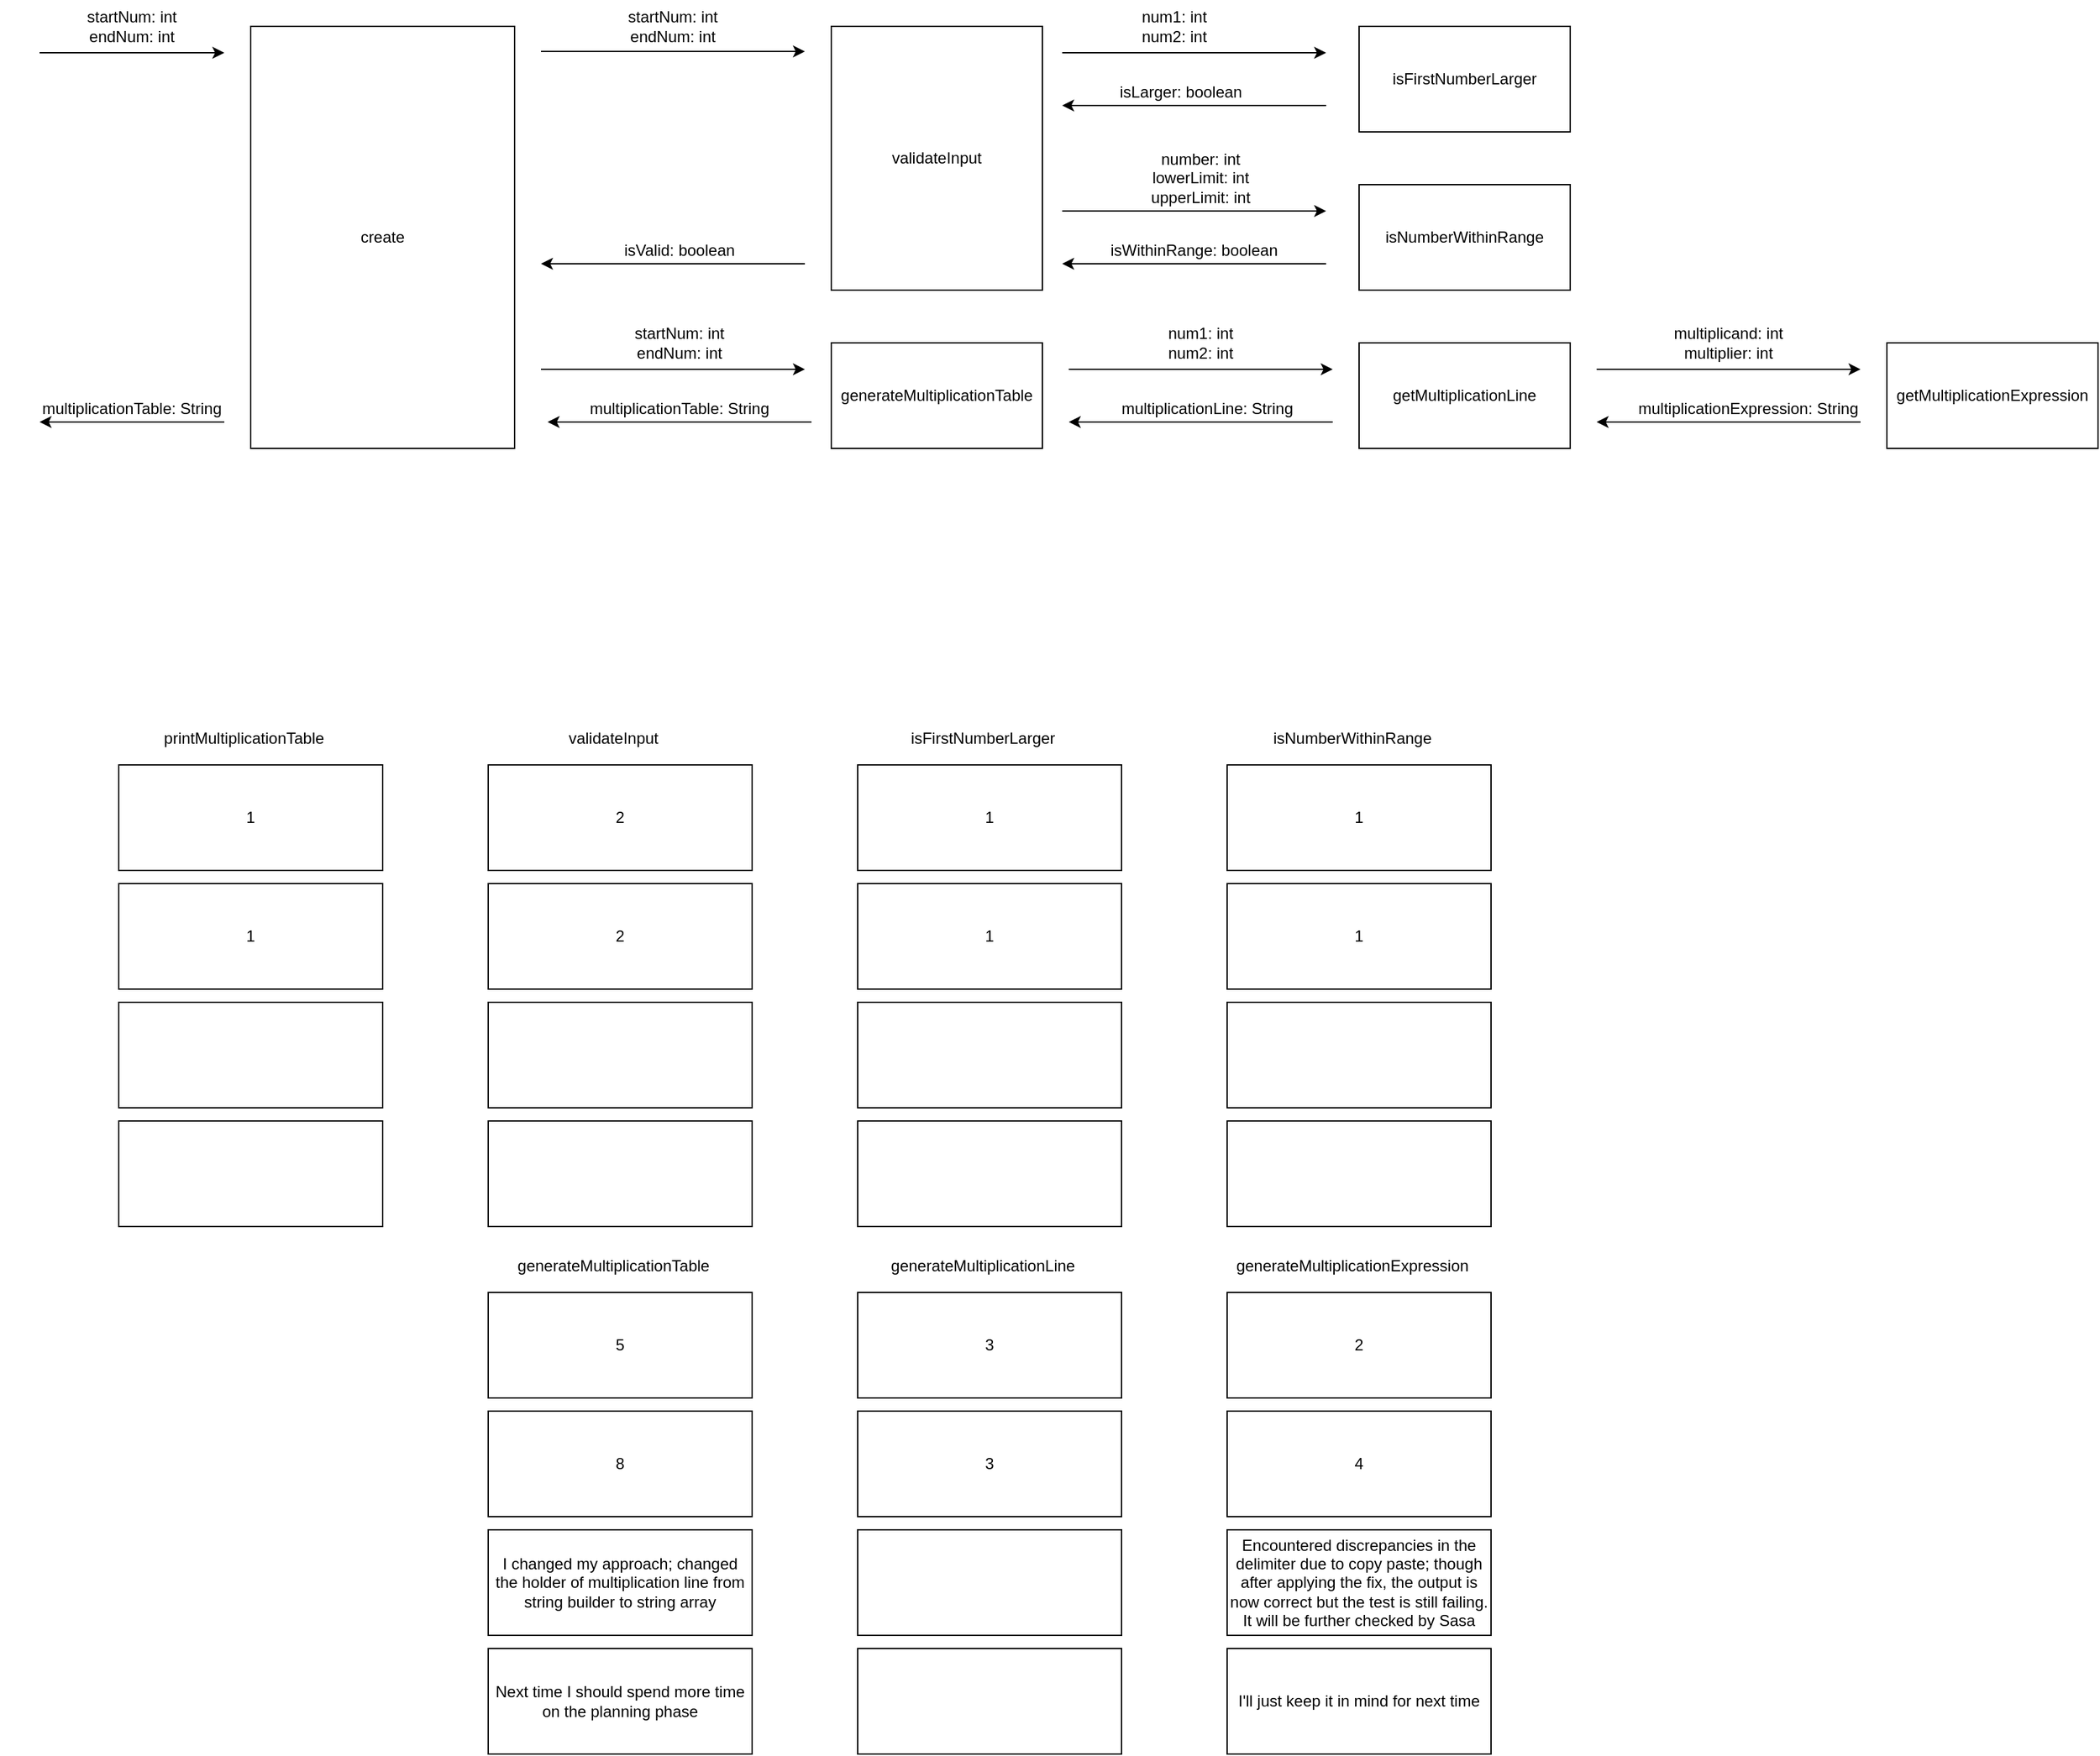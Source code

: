 <mxfile version="13.7.9" type="github">
  <diagram id="Q0f7LRrN739baXELMbWU" name="Page-1">
    <mxGraphModel dx="1360" dy="802" grid="1" gridSize="10" guides="1" tooltips="1" connect="1" arrows="1" fold="1" page="1" pageScale="1" pageWidth="850" pageHeight="1100" math="0" shadow="0">
      <root>
        <mxCell id="0" />
        <mxCell id="1" parent="0" />
        <mxCell id="J4rkRlu3v2zTEco57VOW-1" value="create" style="rounded=0;whiteSpace=wrap;html=1;" vertex="1" parent="1">
          <mxGeometry x="200" y="80" width="200" height="320" as="geometry" />
        </mxCell>
        <mxCell id="J4rkRlu3v2zTEco57VOW-2" value="isFirstNumberLarger" style="rounded=0;whiteSpace=wrap;html=1;" vertex="1" parent="1">
          <mxGeometry x="1040" y="80" width="160" height="80" as="geometry" />
        </mxCell>
        <mxCell id="J4rkRlu3v2zTEco57VOW-3" value="" style="endArrow=classic;html=1;" edge="1" parent="1">
          <mxGeometry width="50" height="50" relative="1" as="geometry">
            <mxPoint x="40" y="100" as="sourcePoint" />
            <mxPoint x="180" y="100" as="targetPoint" />
          </mxGeometry>
        </mxCell>
        <mxCell id="J4rkRlu3v2zTEco57VOW-4" value="" style="endArrow=classic;html=1;" edge="1" parent="1">
          <mxGeometry width="50" height="50" relative="1" as="geometry">
            <mxPoint x="180" y="380" as="sourcePoint" />
            <mxPoint x="40" y="380" as="targetPoint" />
          </mxGeometry>
        </mxCell>
        <mxCell id="J4rkRlu3v2zTEco57VOW-7" value="startNum: int&lt;br&gt;endNum: int" style="text;html=1;strokeColor=none;fillColor=none;align=center;verticalAlign=middle;whiteSpace=wrap;rounded=0;" vertex="1" parent="1">
          <mxGeometry x="30" y="60" width="160" height="40" as="geometry" />
        </mxCell>
        <mxCell id="J4rkRlu3v2zTEco57VOW-8" value="multiplicationTable: String" style="text;html=1;strokeColor=none;fillColor=none;align=center;verticalAlign=middle;whiteSpace=wrap;rounded=0;" vertex="1" parent="1">
          <mxGeometry x="10" y="360" width="200" height="20" as="geometry" />
        </mxCell>
        <mxCell id="J4rkRlu3v2zTEco57VOW-9" value="" style="endArrow=classic;html=1;" edge="1" parent="1">
          <mxGeometry width="50" height="50" relative="1" as="geometry">
            <mxPoint x="815" y="100" as="sourcePoint" />
            <mxPoint x="1015" y="100" as="targetPoint" />
          </mxGeometry>
        </mxCell>
        <mxCell id="J4rkRlu3v2zTEco57VOW-10" value="num1: int&lt;br&gt;num2: int" style="text;html=1;strokeColor=none;fillColor=none;align=center;verticalAlign=middle;whiteSpace=wrap;rounded=0;" vertex="1" parent="1">
          <mxGeometry x="820" y="60" width="160" height="40" as="geometry" />
        </mxCell>
        <mxCell id="J4rkRlu3v2zTEco57VOW-11" value="isLarger: boolean" style="text;html=1;strokeColor=none;fillColor=none;align=center;verticalAlign=middle;whiteSpace=wrap;rounded=0;" vertex="1" parent="1">
          <mxGeometry x="845" y="120" width="120" height="20" as="geometry" />
        </mxCell>
        <mxCell id="J4rkRlu3v2zTEco57VOW-12" value="" style="endArrow=classic;html=1;" edge="1" parent="1">
          <mxGeometry width="50" height="50" relative="1" as="geometry">
            <mxPoint x="1015" y="140" as="sourcePoint" />
            <mxPoint x="815" y="140" as="targetPoint" />
          </mxGeometry>
        </mxCell>
        <mxCell id="J4rkRlu3v2zTEco57VOW-13" value="isNumberWithinRange" style="rounded=0;whiteSpace=wrap;html=1;" vertex="1" parent="1">
          <mxGeometry x="1040" y="200" width="160" height="80" as="geometry" />
        </mxCell>
        <mxCell id="J4rkRlu3v2zTEco57VOW-14" value="number: int&lt;br&gt;lowerLimit: int&lt;br&gt;upperLimit: int" style="text;html=1;strokeColor=none;fillColor=none;align=center;verticalAlign=middle;whiteSpace=wrap;rounded=0;" vertex="1" parent="1">
          <mxGeometry x="800" y="170" width="240" height="50" as="geometry" />
        </mxCell>
        <mxCell id="J4rkRlu3v2zTEco57VOW-16" value="" style="endArrow=classic;html=1;" edge="1" parent="1">
          <mxGeometry width="50" height="50" relative="1" as="geometry">
            <mxPoint x="1015" y="260" as="sourcePoint" />
            <mxPoint x="815" y="260" as="targetPoint" />
          </mxGeometry>
        </mxCell>
        <mxCell id="J4rkRlu3v2zTEco57VOW-17" value="isWithinRange: boolean" style="text;html=1;strokeColor=none;fillColor=none;align=center;verticalAlign=middle;whiteSpace=wrap;rounded=0;" vertex="1" parent="1">
          <mxGeometry x="840" y="240" width="150" height="20" as="geometry" />
        </mxCell>
        <mxCell id="J4rkRlu3v2zTEco57VOW-18" value="generateMultiplicationTable" style="rounded=0;whiteSpace=wrap;html=1;" vertex="1" parent="1">
          <mxGeometry x="640" y="320" width="160" height="80" as="geometry" />
        </mxCell>
        <mxCell id="J4rkRlu3v2zTEco57VOW-19" value="startNum: int&lt;br&gt;endNum: int" style="text;html=1;strokeColor=none;fillColor=none;align=center;verticalAlign=middle;whiteSpace=wrap;rounded=0;" vertex="1" parent="1">
          <mxGeometry x="475" y="310" width="100" height="20" as="geometry" />
        </mxCell>
        <mxCell id="J4rkRlu3v2zTEco57VOW-20" value="multiplicationTable: String" style="text;html=1;strokeColor=none;fillColor=none;align=center;verticalAlign=middle;whiteSpace=wrap;rounded=0;" vertex="1" parent="1">
          <mxGeometry x="450" y="360" width="150" height="20" as="geometry" />
        </mxCell>
        <mxCell id="J4rkRlu3v2zTEco57VOW-21" value="" style="endArrow=classic;html=1;" edge="1" parent="1">
          <mxGeometry width="50" height="50" relative="1" as="geometry">
            <mxPoint x="420" y="340" as="sourcePoint" />
            <mxPoint x="620" y="340" as="targetPoint" />
          </mxGeometry>
        </mxCell>
        <mxCell id="J4rkRlu3v2zTEco57VOW-22" style="edgeStyle=orthogonalEdgeStyle;rounded=0;orthogonalLoop=1;jettySize=auto;html=1;exitX=0.5;exitY=1;exitDx=0;exitDy=0;" edge="1" parent="1" source="J4rkRlu3v2zTEco57VOW-19" target="J4rkRlu3v2zTEco57VOW-19">
          <mxGeometry relative="1" as="geometry" />
        </mxCell>
        <mxCell id="J4rkRlu3v2zTEco57VOW-23" value="" style="endArrow=classic;html=1;" edge="1" parent="1">
          <mxGeometry width="50" height="50" relative="1" as="geometry">
            <mxPoint x="625" y="380" as="sourcePoint" />
            <mxPoint x="425" y="380" as="targetPoint" />
          </mxGeometry>
        </mxCell>
        <mxCell id="J4rkRlu3v2zTEco57VOW-24" value="getMultiplicationLine" style="rounded=0;whiteSpace=wrap;html=1;" vertex="1" parent="1">
          <mxGeometry x="1040" y="320" width="160" height="80" as="geometry" />
        </mxCell>
        <mxCell id="J4rkRlu3v2zTEco57VOW-25" value="" style="endArrow=classic;html=1;" edge="1" parent="1">
          <mxGeometry width="50" height="50" relative="1" as="geometry">
            <mxPoint x="820" y="340" as="sourcePoint" />
            <mxPoint x="1020" y="340" as="targetPoint" />
          </mxGeometry>
        </mxCell>
        <mxCell id="J4rkRlu3v2zTEco57VOW-26" value="num1: int&lt;br&gt;num2: int" style="text;html=1;strokeColor=none;fillColor=none;align=center;verticalAlign=middle;whiteSpace=wrap;rounded=0;" vertex="1" parent="1">
          <mxGeometry x="845" y="300" width="150" height="40" as="geometry" />
        </mxCell>
        <mxCell id="J4rkRlu3v2zTEco57VOW-27" value="multiplicationLine: String" style="text;html=1;strokeColor=none;fillColor=none;align=center;verticalAlign=middle;whiteSpace=wrap;rounded=0;" vertex="1" parent="1">
          <mxGeometry x="850" y="360" width="150" height="20" as="geometry" />
        </mxCell>
        <mxCell id="J4rkRlu3v2zTEco57VOW-28" value="" style="endArrow=classic;html=1;" edge="1" parent="1">
          <mxGeometry width="50" height="50" relative="1" as="geometry">
            <mxPoint x="1020" y="380" as="sourcePoint" />
            <mxPoint x="820" y="380" as="targetPoint" />
          </mxGeometry>
        </mxCell>
        <mxCell id="J4rkRlu3v2zTEco57VOW-36" value="" style="endArrow=classic;html=1;" edge="1" parent="1">
          <mxGeometry width="50" height="50" relative="1" as="geometry">
            <mxPoint x="815" y="220" as="sourcePoint" />
            <mxPoint x="1015" y="220" as="targetPoint" />
          </mxGeometry>
        </mxCell>
        <mxCell id="J4rkRlu3v2zTEco57VOW-38" value="validateInput" style="rounded=0;whiteSpace=wrap;html=1;" vertex="1" parent="1">
          <mxGeometry x="640" y="80" width="160" height="200" as="geometry" />
        </mxCell>
        <mxCell id="J4rkRlu3v2zTEco57VOW-39" value="startNum: int&lt;br&gt;endNum: int" style="text;html=1;strokeColor=none;fillColor=none;align=center;verticalAlign=middle;whiteSpace=wrap;rounded=0;" vertex="1" parent="1">
          <mxGeometry x="440" y="60" width="160" height="40" as="geometry" />
        </mxCell>
        <mxCell id="J4rkRlu3v2zTEco57VOW-40" value="" style="endArrow=classic;html=1;" edge="1" parent="1">
          <mxGeometry width="50" height="50" relative="1" as="geometry">
            <mxPoint x="420" y="99" as="sourcePoint" />
            <mxPoint x="620" y="99" as="targetPoint" />
          </mxGeometry>
        </mxCell>
        <mxCell id="J4rkRlu3v2zTEco57VOW-41" value="" style="endArrow=classic;html=1;" edge="1" parent="1">
          <mxGeometry width="50" height="50" relative="1" as="geometry">
            <mxPoint x="620" y="260" as="sourcePoint" />
            <mxPoint x="420" y="260" as="targetPoint" />
          </mxGeometry>
        </mxCell>
        <mxCell id="J4rkRlu3v2zTEco57VOW-42" value="isValid: boolean" style="text;html=1;strokeColor=none;fillColor=none;align=center;verticalAlign=middle;whiteSpace=wrap;rounded=0;" vertex="1" parent="1">
          <mxGeometry x="450" y="240" width="150" height="20" as="geometry" />
        </mxCell>
        <mxCell id="J4rkRlu3v2zTEco57VOW-43" value="getMultiplicationExpression" style="rounded=0;whiteSpace=wrap;html=1;fontStyle=0" vertex="1" parent="1">
          <mxGeometry x="1440" y="320" width="160" height="80" as="geometry" />
        </mxCell>
        <mxCell id="J4rkRlu3v2zTEco57VOW-44" value="" style="endArrow=classic;html=1;fontStyle=0" edge="1" parent="1">
          <mxGeometry width="50" height="50" relative="1" as="geometry">
            <mxPoint x="1220" y="340" as="sourcePoint" />
            <mxPoint x="1420" y="340" as="targetPoint" />
          </mxGeometry>
        </mxCell>
        <mxCell id="J4rkRlu3v2zTEco57VOW-45" value="multiplicand: int&lt;br&gt;multiplier: int" style="text;html=1;strokeColor=none;fillColor=none;align=center;verticalAlign=middle;whiteSpace=wrap;rounded=0;fontStyle=0" vertex="1" parent="1">
          <mxGeometry x="1245" y="300" width="150" height="40" as="geometry" />
        </mxCell>
        <mxCell id="J4rkRlu3v2zTEco57VOW-46" value="multiplicationExpression: String" style="text;html=1;strokeColor=none;fillColor=none;align=center;verticalAlign=middle;whiteSpace=wrap;rounded=0;fontStyle=0" vertex="1" parent="1">
          <mxGeometry x="1250" y="360" width="170" height="20" as="geometry" />
        </mxCell>
        <mxCell id="J4rkRlu3v2zTEco57VOW-47" value="" style="endArrow=classic;html=1;fontStyle=0" edge="1" parent="1">
          <mxGeometry width="50" height="50" relative="1" as="geometry">
            <mxPoint x="1420" y="380" as="sourcePoint" />
            <mxPoint x="1220" y="380" as="targetPoint" />
          </mxGeometry>
        </mxCell>
        <mxCell id="J4rkRlu3v2zTEco57VOW-48" value="1" style="rounded=0;whiteSpace=wrap;html=1;" vertex="1" parent="1">
          <mxGeometry x="100" y="640" width="200" height="80" as="geometry" />
        </mxCell>
        <mxCell id="J4rkRlu3v2zTEco57VOW-49" value="1" style="rounded=0;whiteSpace=wrap;html=1;" vertex="1" parent="1">
          <mxGeometry x="100" y="730" width="200" height="80" as="geometry" />
        </mxCell>
        <mxCell id="J4rkRlu3v2zTEco57VOW-50" value="" style="rounded=0;whiteSpace=wrap;html=1;" vertex="1" parent="1">
          <mxGeometry x="100" y="820" width="200" height="80" as="geometry" />
        </mxCell>
        <mxCell id="J4rkRlu3v2zTEco57VOW-51" value="" style="rounded=0;whiteSpace=wrap;html=1;" vertex="1" parent="1">
          <mxGeometry x="100" y="910" width="200" height="80" as="geometry" />
        </mxCell>
        <mxCell id="J4rkRlu3v2zTEco57VOW-52" value="printMultiplicationTable" style="text;html=1;strokeColor=none;fillColor=none;align=center;verticalAlign=middle;whiteSpace=wrap;rounded=0;" vertex="1" parent="1">
          <mxGeometry x="120" y="600" width="150" height="40" as="geometry" />
        </mxCell>
        <mxCell id="J4rkRlu3v2zTEco57VOW-55" value="2" style="rounded=0;whiteSpace=wrap;html=1;" vertex="1" parent="1">
          <mxGeometry x="380" y="640" width="200" height="80" as="geometry" />
        </mxCell>
        <mxCell id="J4rkRlu3v2zTEco57VOW-56" value="2" style="rounded=0;whiteSpace=wrap;html=1;" vertex="1" parent="1">
          <mxGeometry x="380" y="730" width="200" height="80" as="geometry" />
        </mxCell>
        <mxCell id="J4rkRlu3v2zTEco57VOW-57" value="" style="rounded=0;whiteSpace=wrap;html=1;" vertex="1" parent="1">
          <mxGeometry x="380" y="820" width="200" height="80" as="geometry" />
        </mxCell>
        <mxCell id="J4rkRlu3v2zTEco57VOW-58" value="" style="rounded=0;whiteSpace=wrap;html=1;" vertex="1" parent="1">
          <mxGeometry x="380" y="910" width="200" height="80" as="geometry" />
        </mxCell>
        <mxCell id="J4rkRlu3v2zTEco57VOW-59" value="validateInput" style="text;html=1;strokeColor=none;fillColor=none;align=center;verticalAlign=middle;whiteSpace=wrap;rounded=0;" vertex="1" parent="1">
          <mxGeometry x="400" y="600" width="150" height="40" as="geometry" />
        </mxCell>
        <mxCell id="J4rkRlu3v2zTEco57VOW-60" value="5" style="rounded=0;whiteSpace=wrap;html=1;" vertex="1" parent="1">
          <mxGeometry x="380" y="1040" width="200" height="80" as="geometry" />
        </mxCell>
        <mxCell id="J4rkRlu3v2zTEco57VOW-61" value="8" style="rounded=0;whiteSpace=wrap;html=1;" vertex="1" parent="1">
          <mxGeometry x="380" y="1130" width="200" height="80" as="geometry" />
        </mxCell>
        <mxCell id="J4rkRlu3v2zTEco57VOW-62" value="I changed my approach; changed the holder of multiplication line from string builder to string array" style="rounded=0;whiteSpace=wrap;html=1;" vertex="1" parent="1">
          <mxGeometry x="380" y="1220" width="200" height="80" as="geometry" />
        </mxCell>
        <mxCell id="J4rkRlu3v2zTEco57VOW-63" value="Next time I should spend more time on the planning phase" style="rounded=0;whiteSpace=wrap;html=1;" vertex="1" parent="1">
          <mxGeometry x="380" y="1310" width="200" height="80" as="geometry" />
        </mxCell>
        <mxCell id="J4rkRlu3v2zTEco57VOW-64" value="generateMultiplicationTable" style="text;html=1;strokeColor=none;fillColor=none;align=center;verticalAlign=middle;whiteSpace=wrap;rounded=0;" vertex="1" parent="1">
          <mxGeometry x="400" y="1000" width="150" height="40" as="geometry" />
        </mxCell>
        <mxCell id="J4rkRlu3v2zTEco57VOW-69" value="3" style="rounded=0;whiteSpace=wrap;html=1;" vertex="1" parent="1">
          <mxGeometry x="660" y="1040" width="200" height="80" as="geometry" />
        </mxCell>
        <mxCell id="J4rkRlu3v2zTEco57VOW-70" value="3" style="rounded=0;whiteSpace=wrap;html=1;" vertex="1" parent="1">
          <mxGeometry x="660" y="1130" width="200" height="80" as="geometry" />
        </mxCell>
        <mxCell id="J4rkRlu3v2zTEco57VOW-71" value="" style="rounded=0;whiteSpace=wrap;html=1;" vertex="1" parent="1">
          <mxGeometry x="660" y="1220" width="200" height="80" as="geometry" />
        </mxCell>
        <mxCell id="J4rkRlu3v2zTEco57VOW-72" value="" style="rounded=0;whiteSpace=wrap;html=1;" vertex="1" parent="1">
          <mxGeometry x="660" y="1310" width="200" height="80" as="geometry" />
        </mxCell>
        <mxCell id="J4rkRlu3v2zTEco57VOW-73" value="generateMultiplicationLine" style="text;html=1;strokeColor=none;fillColor=none;align=center;verticalAlign=middle;whiteSpace=wrap;rounded=0;" vertex="1" parent="1">
          <mxGeometry x="680" y="1000" width="150" height="40" as="geometry" />
        </mxCell>
        <mxCell id="J4rkRlu3v2zTEco57VOW-74" value="2" style="rounded=0;whiteSpace=wrap;html=1;" vertex="1" parent="1">
          <mxGeometry x="940" y="1040" width="200" height="80" as="geometry" />
        </mxCell>
        <mxCell id="J4rkRlu3v2zTEco57VOW-75" value="4" style="rounded=0;whiteSpace=wrap;html=1;" vertex="1" parent="1">
          <mxGeometry x="940" y="1130" width="200" height="80" as="geometry" />
        </mxCell>
        <mxCell id="J4rkRlu3v2zTEco57VOW-76" value="Encountered discrepancies in the delimiter due to copy paste; though after applying the fix, the output is now correct but the test is still failing. It will be further checked by Sasa" style="rounded=0;whiteSpace=wrap;html=1;" vertex="1" parent="1">
          <mxGeometry x="940" y="1220" width="200" height="80" as="geometry" />
        </mxCell>
        <mxCell id="J4rkRlu3v2zTEco57VOW-77" value="I&#39;ll just keep it in mind for next time" style="rounded=0;whiteSpace=wrap;html=1;" vertex="1" parent="1">
          <mxGeometry x="940" y="1310" width="200" height="80" as="geometry" />
        </mxCell>
        <mxCell id="J4rkRlu3v2zTEco57VOW-78" value="generateMultiplicationExpression" style="text;html=1;strokeColor=none;fillColor=none;align=center;verticalAlign=middle;whiteSpace=wrap;rounded=0;" vertex="1" parent="1">
          <mxGeometry x="960" y="1000" width="150" height="40" as="geometry" />
        </mxCell>
        <mxCell id="J4rkRlu3v2zTEco57VOW-79" value="1" style="rounded=0;whiteSpace=wrap;html=1;" vertex="1" parent="1">
          <mxGeometry x="660" y="640" width="200" height="80" as="geometry" />
        </mxCell>
        <mxCell id="J4rkRlu3v2zTEco57VOW-80" value="1" style="rounded=0;whiteSpace=wrap;html=1;" vertex="1" parent="1">
          <mxGeometry x="660" y="730" width="200" height="80" as="geometry" />
        </mxCell>
        <mxCell id="J4rkRlu3v2zTEco57VOW-81" value="" style="rounded=0;whiteSpace=wrap;html=1;" vertex="1" parent="1">
          <mxGeometry x="660" y="820" width="200" height="80" as="geometry" />
        </mxCell>
        <mxCell id="J4rkRlu3v2zTEco57VOW-82" value="" style="rounded=0;whiteSpace=wrap;html=1;" vertex="1" parent="1">
          <mxGeometry x="660" y="910" width="200" height="80" as="geometry" />
        </mxCell>
        <mxCell id="J4rkRlu3v2zTEco57VOW-83" value="isFirstNumberLarger" style="text;html=1;strokeColor=none;fillColor=none;align=center;verticalAlign=middle;whiteSpace=wrap;rounded=0;" vertex="1" parent="1">
          <mxGeometry x="680" y="600" width="150" height="40" as="geometry" />
        </mxCell>
        <mxCell id="J4rkRlu3v2zTEco57VOW-84" value="1" style="rounded=0;whiteSpace=wrap;html=1;" vertex="1" parent="1">
          <mxGeometry x="940" y="640" width="200" height="80" as="geometry" />
        </mxCell>
        <mxCell id="J4rkRlu3v2zTEco57VOW-85" value="1" style="rounded=0;whiteSpace=wrap;html=1;" vertex="1" parent="1">
          <mxGeometry x="940" y="730" width="200" height="80" as="geometry" />
        </mxCell>
        <mxCell id="J4rkRlu3v2zTEco57VOW-86" value="" style="rounded=0;whiteSpace=wrap;html=1;" vertex="1" parent="1">
          <mxGeometry x="940" y="820" width="200" height="80" as="geometry" />
        </mxCell>
        <mxCell id="J4rkRlu3v2zTEco57VOW-87" value="" style="rounded=0;whiteSpace=wrap;html=1;" vertex="1" parent="1">
          <mxGeometry x="940" y="910" width="200" height="80" as="geometry" />
        </mxCell>
        <mxCell id="J4rkRlu3v2zTEco57VOW-88" value="isNumberWithinRange" style="text;html=1;strokeColor=none;fillColor=none;align=center;verticalAlign=middle;whiteSpace=wrap;rounded=0;" vertex="1" parent="1">
          <mxGeometry x="960" y="600" width="150" height="40" as="geometry" />
        </mxCell>
      </root>
    </mxGraphModel>
  </diagram>
</mxfile>
